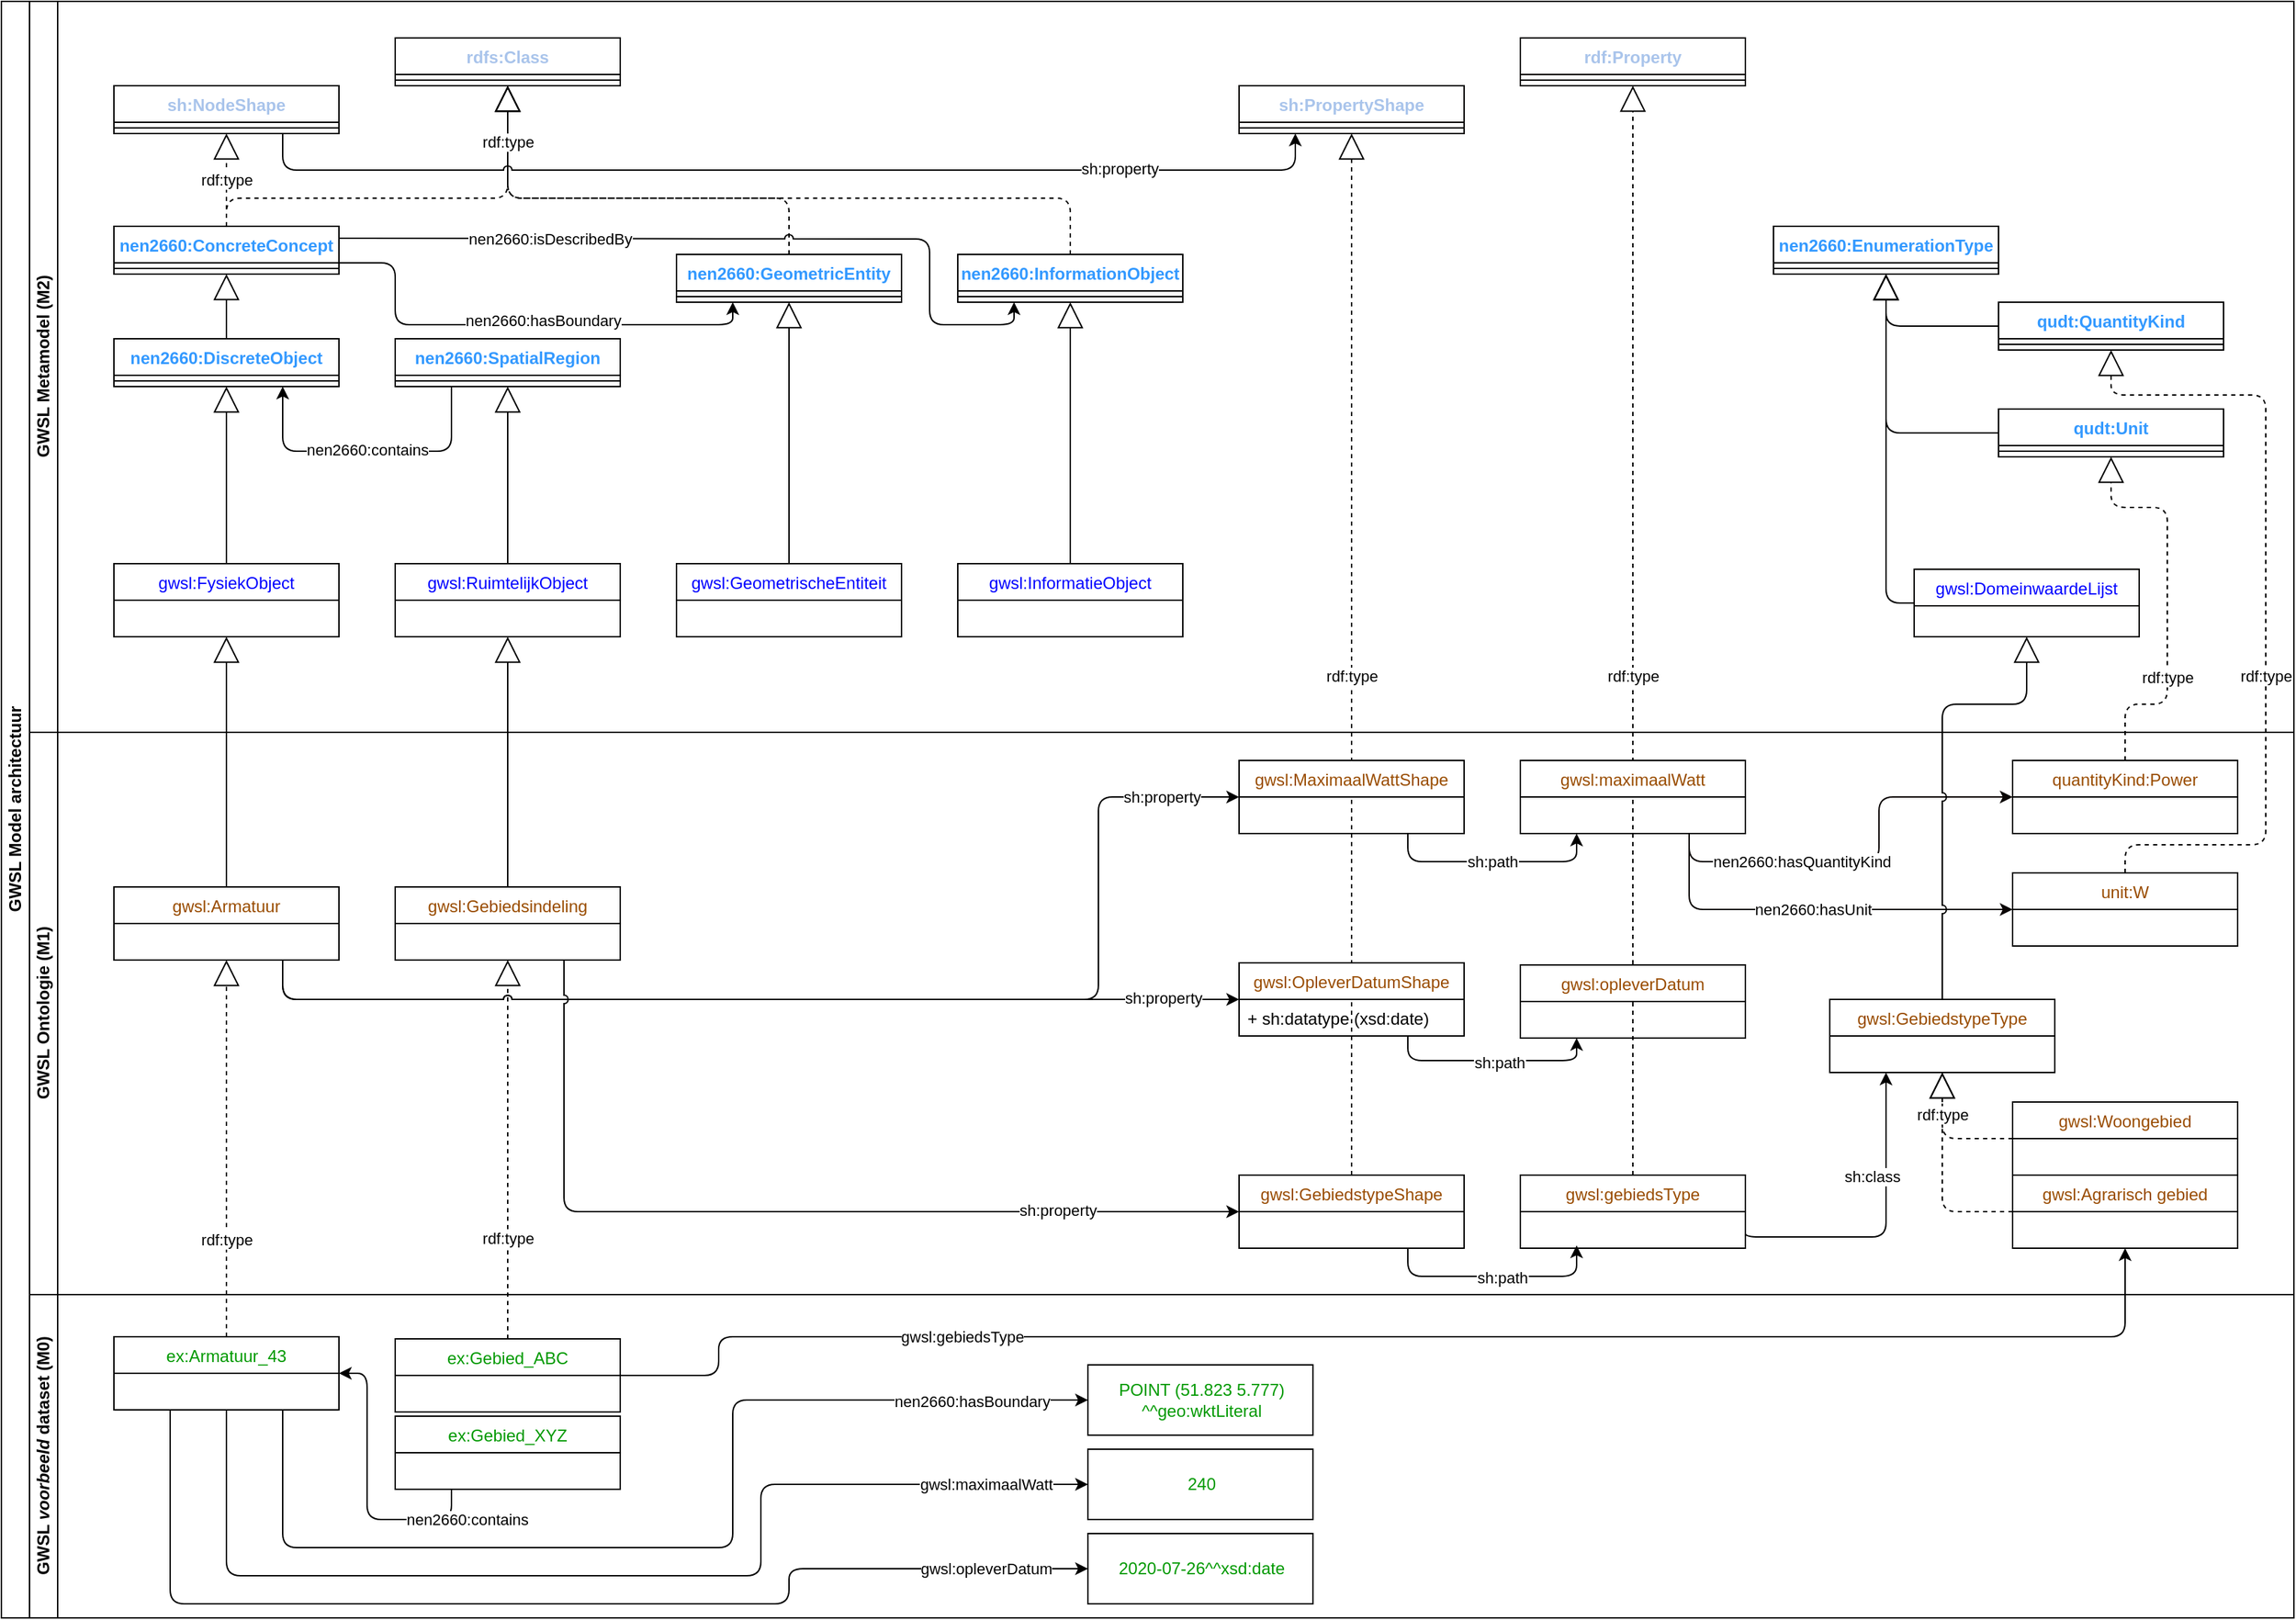 <mxfile version="14.9.2" type="github">
  <diagram id="prtHgNgQTEPvFCAcTncT" name="Page-1">
    <mxGraphModel dx="2062" dy="1122" grid="1" gridSize="10" guides="1" tooltips="1" connect="1" arrows="1" fold="1" page="1" pageScale="1" pageWidth="1654" pageHeight="1169" math="0" shadow="0">
      <root>
        <mxCell id="0" />
        <mxCell id="1" parent="0" />
        <mxCell id="dNxyNK7c78bLwvsdeMH5-19" value="GWSL Model architectuur" style="swimlane;html=1;childLayout=stackLayout;resizeParent=1;resizeParentMax=0;horizontal=0;startSize=20;horizontalStack=0;" parent="1" vertex="1">
          <mxGeometry x="10" y="10" width="1630" height="1150" as="geometry">
            <mxRectangle x="120" y="120" width="30" height="50" as="alternateBounds" />
          </mxGeometry>
        </mxCell>
        <mxCell id="ITeB4xRi5K-im_U4vZZ5-89" value="" style="endArrow=block;endSize=16;endFill=0;html=1;exitX=0.5;exitY=0;exitDx=0;exitDy=0;entryX=0.5;entryY=1;entryDx=0;entryDy=0;dashed=1;" parent="dNxyNK7c78bLwvsdeMH5-19" source="jTv7qT2MNvlc-mNZcFPQ-14" target="ITeB4xRi5K-im_U4vZZ5-79" edge="1">
          <mxGeometry width="160" relative="1" as="geometry">
            <mxPoint x="800" y="440" as="sourcePoint" />
            <mxPoint x="800" y="254" as="targetPoint" />
          </mxGeometry>
        </mxCell>
        <mxCell id="ITeB4xRi5K-im_U4vZZ5-90" value="rdf:type" style="edgeLabel;html=1;align=center;verticalAlign=middle;resizable=0;points=[];" parent="ITeB4xRi5K-im_U4vZZ5-89" vertex="1" connectable="0">
          <mxGeometry x="0.22" y="1" relative="1" as="geometry">
            <mxPoint x="1" y="97" as="offset" />
          </mxGeometry>
        </mxCell>
        <mxCell id="ITeB4xRi5K-im_U4vZZ5-27" value="" style="endArrow=block;endSize=16;endFill=0;html=1;exitX=0.5;exitY=0;exitDx=0;exitDy=0;dashed=1;entryX=0.5;entryY=1;entryDx=0;entryDy=0;" parent="dNxyNK7c78bLwvsdeMH5-19" source="jTv7qT2MNvlc-mNZcFPQ-13" target="ITeB4xRi5K-im_U4vZZ5-25" edge="1">
          <mxGeometry x="-0.565" width="160" relative="1" as="geometry">
            <mxPoint x="725" y="68" as="sourcePoint" />
            <mxPoint x="1160" y="70" as="targetPoint" />
            <mxPoint as="offset" />
            <Array as="points" />
          </mxGeometry>
        </mxCell>
        <mxCell id="ITeB4xRi5K-im_U4vZZ5-91" value="rdf:type" style="edgeLabel;html=1;align=center;verticalAlign=middle;resizable=0;points=[];" parent="ITeB4xRi5K-im_U4vZZ5-27" vertex="1" connectable="0">
          <mxGeometry x="0.123" y="3" relative="1" as="geometry">
            <mxPoint x="3" y="80" as="offset" />
          </mxGeometry>
        </mxCell>
        <mxCell id="dNxyNK7c78bLwvsdeMH5-20" value="GWSL Metamodel (M2)" style="swimlane;html=1;startSize=20;horizontal=0;" parent="dNxyNK7c78bLwvsdeMH5-19" vertex="1">
          <mxGeometry x="20" width="1610" height="520" as="geometry">
            <mxRectangle x="20" width="1540" height="20" as="alternateBounds" />
          </mxGeometry>
        </mxCell>
        <mxCell id="ITeB4xRi5K-im_U4vZZ5-93" value="" style="endArrow=block;endSize=16;endFill=0;html=1;exitX=0.5;exitY=0;exitDx=0;exitDy=0;dashed=1;" parent="dNxyNK7c78bLwvsdeMH5-20" source="ITeB4xRi5K-im_U4vZZ5-81" edge="1">
          <mxGeometry width="160" relative="1" as="geometry">
            <mxPoint x="550" y="190" as="sourcePoint" />
            <mxPoint x="340" y="60" as="targetPoint" />
            <Array as="points">
              <mxPoint x="740" y="140" />
              <mxPoint x="340" y="140" />
            </Array>
          </mxGeometry>
        </mxCell>
        <mxCell id="ITeB4xRi5K-im_U4vZZ5-92" value="" style="endArrow=block;endSize=16;endFill=0;html=1;entryX=0.5;entryY=1;entryDx=0;entryDy=0;exitX=0.5;exitY=0;exitDx=0;exitDy=0;dashed=1;" parent="dNxyNK7c78bLwvsdeMH5-20" source="ITeB4xRi5K-im_U4vZZ5-16" target="ITeB4xRi5K-im_U4vZZ5-38" edge="1">
          <mxGeometry width="160" relative="1" as="geometry">
            <mxPoint x="150" y="170" as="sourcePoint" />
            <mxPoint x="350" y="70" as="targetPoint" />
            <Array as="points">
              <mxPoint x="540" y="140" />
              <mxPoint x="340" y="140" />
            </Array>
          </mxGeometry>
        </mxCell>
        <mxCell id="ITeB4xRi5K-im_U4vZZ5-11" value="gwsl:FysiekObject" style="swimlane;fontStyle=0;childLayout=stackLayout;horizontal=1;startSize=26;fillColor=none;horizontalStack=0;resizeParent=1;resizeParentMax=0;resizeLast=0;collapsible=1;marginBottom=0;fontColor=#0000FF;" parent="dNxyNK7c78bLwvsdeMH5-20" vertex="1">
          <mxGeometry x="60" y="400" width="160" height="52" as="geometry" />
        </mxCell>
        <mxCell id="ITeB4xRi5K-im_U4vZZ5-13" value="" style="endArrow=block;endSize=16;endFill=0;html=1;entryX=0.5;entryY=1;entryDx=0;entryDy=0;" parent="dNxyNK7c78bLwvsdeMH5-20" source="ITeB4xRi5K-im_U4vZZ5-11" target="ITeB4xRi5K-im_U4vZZ5-5" edge="1">
          <mxGeometry width="160" relative="1" as="geometry">
            <mxPoint x="-145" y="400" as="sourcePoint" />
            <mxPoint x="15" y="400" as="targetPoint" />
          </mxGeometry>
        </mxCell>
        <mxCell id="ITeB4xRi5K-im_U4vZZ5-14" value="gwsl:RuimtelijkObject" style="swimlane;fontStyle=0;childLayout=stackLayout;horizontal=1;startSize=26;fillColor=none;horizontalStack=0;resizeParent=1;resizeParentMax=0;resizeLast=0;collapsible=1;marginBottom=0;fontColor=#0000FF;" parent="dNxyNK7c78bLwvsdeMH5-20" vertex="1">
          <mxGeometry x="260" y="400" width="160" height="52" as="geometry" />
        </mxCell>
        <mxCell id="ITeB4xRi5K-im_U4vZZ5-15" value="" style="endArrow=block;endSize=16;endFill=0;html=1;exitX=0.5;exitY=0;exitDx=0;exitDy=0;" parent="dNxyNK7c78bLwvsdeMH5-20" source="ITeB4xRi5K-im_U4vZZ5-14" target="ITeB4xRi5K-im_U4vZZ5-10" edge="1">
          <mxGeometry width="160" relative="1" as="geometry">
            <mxPoint x="-35" y="360" as="sourcePoint" />
            <mxPoint x="-35" y="224" as="targetPoint" />
          </mxGeometry>
        </mxCell>
        <mxCell id="ITeB4xRi5K-im_U4vZZ5-18" value="nen2660:EnumerationType" style="swimlane;fontStyle=1;align=center;verticalAlign=top;childLayout=stackLayout;horizontal=1;startSize=26;horizontalStack=0;resizeParent=1;resizeParentMax=0;resizeLast=0;collapsible=1;marginBottom=0;fontColor=#3399FF;" parent="dNxyNK7c78bLwvsdeMH5-20" vertex="1">
          <mxGeometry x="1240" y="160" width="160" height="34" as="geometry" />
        </mxCell>
        <mxCell id="ITeB4xRi5K-im_U4vZZ5-19" value="" style="line;strokeWidth=1;fillColor=none;align=left;verticalAlign=middle;spacingTop=-1;spacingLeft=3;spacingRight=3;rotatable=0;labelPosition=right;points=[];portConstraint=eastwest;" parent="ITeB4xRi5K-im_U4vZZ5-18" vertex="1">
          <mxGeometry y="26" width="160" height="8" as="geometry" />
        </mxCell>
        <mxCell id="ITeB4xRi5K-im_U4vZZ5-20" value="qudt:QuantityKind" style="swimlane;fontStyle=1;align=center;verticalAlign=top;childLayout=stackLayout;horizontal=1;startSize=26;horizontalStack=0;resizeParent=1;resizeParentMax=0;resizeLast=0;collapsible=1;marginBottom=0;labelBackgroundColor=none;fontColor=#3399FF;" parent="dNxyNK7c78bLwvsdeMH5-20" vertex="1">
          <mxGeometry x="1400" y="214" width="160" height="34" as="geometry" />
        </mxCell>
        <mxCell id="ITeB4xRi5K-im_U4vZZ5-21" value="" style="line;strokeWidth=1;fillColor=none;align=left;verticalAlign=middle;spacingTop=-1;spacingLeft=3;spacingRight=3;rotatable=0;labelPosition=right;points=[];portConstraint=eastwest;labelBackgroundColor=#FF9999;" parent="ITeB4xRi5K-im_U4vZZ5-20" vertex="1">
          <mxGeometry y="26" width="160" height="8" as="geometry" />
        </mxCell>
        <mxCell id="ITeB4xRi5K-im_U4vZZ5-22" value="qudt:Unit" style="swimlane;fontStyle=1;align=center;verticalAlign=top;childLayout=stackLayout;horizontal=1;startSize=26;horizontalStack=0;resizeParent=1;resizeParentMax=0;resizeLast=0;collapsible=1;marginBottom=0;labelBackgroundColor=none;fontColor=#3399FF;" parent="dNxyNK7c78bLwvsdeMH5-20" vertex="1">
          <mxGeometry x="1400" y="290" width="160" height="34" as="geometry" />
        </mxCell>
        <mxCell id="ITeB4xRi5K-im_U4vZZ5-23" value="" style="line;strokeWidth=1;fillColor=none;align=left;verticalAlign=middle;spacingTop=-1;spacingLeft=3;spacingRight=3;rotatable=0;labelPosition=right;points=[];portConstraint=eastwest;labelBackgroundColor=#FF9999;" parent="ITeB4xRi5K-im_U4vZZ5-22" vertex="1">
          <mxGeometry y="26" width="160" height="8" as="geometry" />
        </mxCell>
        <mxCell id="ITeB4xRi5K-im_U4vZZ5-25" value="rdf:Property" style="swimlane;fontStyle=1;align=center;verticalAlign=top;childLayout=stackLayout;horizontal=1;startSize=26;horizontalStack=0;resizeParent=1;resizeParentMax=0;resizeLast=0;collapsible=1;marginBottom=0;strokeColor=#050302;fillColor=#FFFFFF;labelBackgroundColor=none;labelBorderColor=none;fontColor=#A9C4EB;" parent="dNxyNK7c78bLwvsdeMH5-20" vertex="1">
          <mxGeometry x="1060" y="26" width="160" height="34" as="geometry" />
        </mxCell>
        <mxCell id="ITeB4xRi5K-im_U4vZZ5-26" value="" style="line;strokeWidth=1;fillColor=none;align=left;verticalAlign=middle;spacingTop=-1;spacingLeft=3;spacingRight=3;rotatable=0;labelPosition=right;points=[];portConstraint=eastwest;" parent="ITeB4xRi5K-im_U4vZZ5-25" vertex="1">
          <mxGeometry y="26" width="160" height="8" as="geometry" />
        </mxCell>
        <mxCell id="ITeB4xRi5K-im_U4vZZ5-30" value="gwsl:GeometrischeEntiteit" style="swimlane;fontStyle=0;childLayout=stackLayout;horizontal=1;startSize=26;fillColor=none;horizontalStack=0;resizeParent=1;resizeParentMax=0;resizeLast=0;collapsible=1;marginBottom=0;fontColor=#0000FF;" parent="dNxyNK7c78bLwvsdeMH5-20" vertex="1">
          <mxGeometry x="460" y="400" width="160" height="52" as="geometry" />
        </mxCell>
        <mxCell id="ITeB4xRi5K-im_U4vZZ5-31" value="" style="endArrow=block;endSize=16;endFill=0;html=1;exitX=0.5;exitY=0;exitDx=0;exitDy=0;" parent="dNxyNK7c78bLwvsdeMH5-20" source="ITeB4xRi5K-im_U4vZZ5-30" target="ITeB4xRi5K-im_U4vZZ5-17" edge="1">
          <mxGeometry width="160" relative="1" as="geometry">
            <mxPoint x="434.41" y="350" as="sourcePoint" />
            <mxPoint x="434.41" y="214" as="targetPoint" />
          </mxGeometry>
        </mxCell>
        <mxCell id="ITeB4xRi5K-im_U4vZZ5-40" value="sh:NodeShape" style="swimlane;fontStyle=1;align=center;verticalAlign=top;childLayout=stackLayout;horizontal=1;startSize=26;horizontalStack=0;resizeParent=1;resizeParentMax=0;resizeLast=0;collapsible=1;marginBottom=0;labelBackgroundColor=none;labelBorderColor=none;fontColor=#A9C4EB;" parent="dNxyNK7c78bLwvsdeMH5-20" vertex="1">
          <mxGeometry x="60" y="60" width="160" height="34" as="geometry" />
        </mxCell>
        <mxCell id="ITeB4xRi5K-im_U4vZZ5-41" value="" style="line;strokeWidth=1;fillColor=none;align=left;verticalAlign=middle;spacingTop=-1;spacingLeft=3;spacingRight=3;rotatable=0;labelPosition=right;points=[];portConstraint=eastwest;" parent="ITeB4xRi5K-im_U4vZZ5-40" vertex="1">
          <mxGeometry y="26" width="160" height="8" as="geometry" />
        </mxCell>
        <mxCell id="ITeB4xRi5K-im_U4vZZ5-45" value="" style="endArrow=block;endSize=16;endFill=0;html=1;entryX=0.5;entryY=1;entryDx=0;entryDy=0;exitX=0;exitY=0.5;exitDx=0;exitDy=0;" parent="dNxyNK7c78bLwvsdeMH5-20" source="ITeB4xRi5K-im_U4vZZ5-22" target="ITeB4xRi5K-im_U4vZZ5-18" edge="1">
          <mxGeometry width="160" relative="1" as="geometry">
            <mxPoint x="270" y="250" as="sourcePoint" />
            <mxPoint x="270" y="204.0" as="targetPoint" />
            <Array as="points">
              <mxPoint x="1320" y="307" />
              <mxPoint x="1320" y="220" />
            </Array>
          </mxGeometry>
        </mxCell>
        <mxCell id="ITeB4xRi5K-im_U4vZZ5-46" value="" style="endArrow=block;endSize=16;endFill=0;html=1;entryX=0.5;entryY=1;entryDx=0;entryDy=0;exitX=0;exitY=0.5;exitDx=0;exitDy=0;" parent="dNxyNK7c78bLwvsdeMH5-20" source="ITeB4xRi5K-im_U4vZZ5-20" target="ITeB4xRi5K-im_U4vZZ5-18" edge="1">
          <mxGeometry width="160" relative="1" as="geometry">
            <mxPoint x="1280" y="270" as="sourcePoint" />
            <mxPoint x="1330" y="204.0" as="targetPoint" />
            <Array as="points">
              <mxPoint x="1320" y="231" />
            </Array>
          </mxGeometry>
        </mxCell>
        <mxCell id="ITeB4xRi5K-im_U4vZZ5-79" value="sh:PropertyShape" style="swimlane;fontStyle=1;align=center;verticalAlign=top;childLayout=stackLayout;horizontal=1;startSize=26;horizontalStack=0;resizeParent=1;resizeParentMax=0;resizeLast=0;collapsible=1;marginBottom=0;strokeColor=#050302;fillColor=#FFFFFF;labelBackgroundColor=none;labelBorderColor=none;fontColor=#A9C4EB;" parent="dNxyNK7c78bLwvsdeMH5-20" vertex="1">
          <mxGeometry x="860" y="60" width="160" height="34" as="geometry" />
        </mxCell>
        <mxCell id="ITeB4xRi5K-im_U4vZZ5-80" value="" style="line;strokeWidth=1;fillColor=none;align=left;verticalAlign=middle;spacingTop=-1;spacingLeft=3;spacingRight=3;rotatable=0;labelPosition=right;points=[];portConstraint=eastwest;" parent="ITeB4xRi5K-im_U4vZZ5-79" vertex="1">
          <mxGeometry y="26" width="160" height="8" as="geometry" />
        </mxCell>
        <mxCell id="ITeB4xRi5K-im_U4vZZ5-5" value="nen2660:DiscreteObject" style="swimlane;fontStyle=1;align=center;verticalAlign=top;childLayout=stackLayout;horizontal=1;startSize=26;horizontalStack=0;resizeParent=1;resizeParentMax=0;resizeLast=0;collapsible=1;marginBottom=0;fontColor=#3399FF;" parent="dNxyNK7c78bLwvsdeMH5-20" vertex="1">
          <mxGeometry x="60" y="240" width="160" height="34" as="geometry" />
        </mxCell>
        <mxCell id="ITeB4xRi5K-im_U4vZZ5-6" value="" style="line;strokeWidth=1;fillColor=none;align=left;verticalAlign=middle;spacingTop=-1;spacingLeft=3;spacingRight=3;rotatable=0;labelPosition=right;points=[];portConstraint=eastwest;" parent="ITeB4xRi5K-im_U4vZZ5-5" vertex="1">
          <mxGeometry y="26" width="160" height="8" as="geometry" />
        </mxCell>
        <mxCell id="ITeB4xRi5K-im_U4vZZ5-9" value="nen2660:SpatialRegion" style="swimlane;fontStyle=1;align=center;verticalAlign=top;childLayout=stackLayout;horizontal=1;startSize=26;horizontalStack=0;resizeParent=1;resizeParentMax=0;resizeLast=0;collapsible=1;marginBottom=0;fontColor=#3399FF;" parent="dNxyNK7c78bLwvsdeMH5-20" vertex="1">
          <mxGeometry x="260" y="240" width="160" height="34" as="geometry" />
        </mxCell>
        <mxCell id="ITeB4xRi5K-im_U4vZZ5-10" value="" style="line;strokeWidth=1;fillColor=none;align=left;verticalAlign=middle;spacingTop=-1;spacingLeft=3;spacingRight=3;rotatable=0;labelPosition=right;points=[];portConstraint=eastwest;fontColor=#3399FF;" parent="ITeB4xRi5K-im_U4vZZ5-9" vertex="1">
          <mxGeometry y="26" width="160" height="8" as="geometry" />
        </mxCell>
        <mxCell id="ITeB4xRi5K-im_U4vZZ5-1" style="edgeStyle=orthogonalEdgeStyle;rounded=1;orthogonalLoop=1;jettySize=auto;html=1;entryX=0.25;entryY=1;entryDx=0;entryDy=0;startArrow=classic;startFill=1;endArrow=none;endFill=0;exitX=0.75;exitY=1;exitDx=0;exitDy=0;" parent="dNxyNK7c78bLwvsdeMH5-20" source="ITeB4xRi5K-im_U4vZZ5-5" target="ITeB4xRi5K-im_U4vZZ5-9" edge="1">
          <mxGeometry relative="1" as="geometry">
            <mxPoint x="220" y="297" as="sourcePoint" />
            <mxPoint x="300" y="297" as="targetPoint" />
            <Array as="points">
              <mxPoint x="180" y="320" />
              <mxPoint x="300" y="320" />
            </Array>
          </mxGeometry>
        </mxCell>
        <mxCell id="ITeB4xRi5K-im_U4vZZ5-2" value="nen2660:contains" style="edgeLabel;html=1;align=center;verticalAlign=middle;resizable=0;points=[];" parent="ITeB4xRi5K-im_U4vZZ5-1" vertex="1" connectable="0">
          <mxGeometry x="0.211" y="-2" relative="1" as="geometry">
            <mxPoint x="-23" y="-3" as="offset" />
          </mxGeometry>
        </mxCell>
        <mxCell id="ITeB4xRi5K-im_U4vZZ5-16" value="nen2660:GeometricEntity" style="swimlane;fontStyle=1;align=center;verticalAlign=top;childLayout=stackLayout;horizontal=1;startSize=26;horizontalStack=0;resizeParent=1;resizeParentMax=0;resizeLast=0;collapsible=1;marginBottom=0;fontColor=#3399FF;" parent="dNxyNK7c78bLwvsdeMH5-20" vertex="1">
          <mxGeometry x="460" y="180" width="160" height="34" as="geometry" />
        </mxCell>
        <mxCell id="ITeB4xRi5K-im_U4vZZ5-17" value="" style="line;strokeWidth=1;fillColor=none;align=left;verticalAlign=middle;spacingTop=-1;spacingLeft=3;spacingRight=3;rotatable=0;labelPosition=right;points=[];portConstraint=eastwest;" parent="ITeB4xRi5K-im_U4vZZ5-16" vertex="1">
          <mxGeometry y="26" width="160" height="8" as="geometry" />
        </mxCell>
        <mxCell id="ITeB4xRi5K-im_U4vZZ5-81" value="nen2660:InformationObject" style="swimlane;fontStyle=1;align=center;verticalAlign=top;childLayout=stackLayout;horizontal=1;startSize=26;horizontalStack=0;resizeParent=1;resizeParentMax=0;resizeLast=0;collapsible=1;marginBottom=0;fontColor=#3399FF;" parent="dNxyNK7c78bLwvsdeMH5-20" vertex="1">
          <mxGeometry x="660" y="180" width="160" height="34" as="geometry" />
        </mxCell>
        <mxCell id="ITeB4xRi5K-im_U4vZZ5-82" value="" style="line;strokeWidth=1;fillColor=none;align=left;verticalAlign=middle;spacingTop=-1;spacingLeft=3;spacingRight=3;rotatable=0;labelPosition=right;points=[];portConstraint=eastwest;" parent="ITeB4xRi5K-im_U4vZZ5-81" vertex="1">
          <mxGeometry y="26" width="160" height="8" as="geometry" />
        </mxCell>
        <mxCell id="ITeB4xRi5K-im_U4vZZ5-34" value="nen2660:ConcreteConcept" style="swimlane;fontStyle=1;align=center;verticalAlign=top;childLayout=stackLayout;horizontal=1;startSize=26;horizontalStack=0;resizeParent=1;resizeParentMax=0;resizeLast=0;collapsible=1;marginBottom=0;fontColor=#3399FF;" parent="dNxyNK7c78bLwvsdeMH5-20" vertex="1">
          <mxGeometry x="60" y="160" width="160" height="34" as="geometry" />
        </mxCell>
        <mxCell id="ITeB4xRi5K-im_U4vZZ5-35" value="" style="line;strokeWidth=1;fillColor=none;align=left;verticalAlign=middle;spacingTop=-1;spacingLeft=3;spacingRight=3;rotatable=0;labelPosition=right;points=[];portConstraint=eastwest;" parent="ITeB4xRi5K-im_U4vZZ5-34" vertex="1">
          <mxGeometry y="26" width="160" height="8" as="geometry" />
        </mxCell>
        <mxCell id="ITeB4xRi5K-im_U4vZZ5-36" value="" style="endArrow=block;endSize=16;endFill=0;html=1;entryX=0.5;entryY=1;entryDx=0;entryDy=0;exitX=0.5;exitY=0;exitDx=0;exitDy=0;" parent="dNxyNK7c78bLwvsdeMH5-20" source="ITeB4xRi5K-im_U4vZZ5-5" target="ITeB4xRi5K-im_U4vZZ5-34" edge="1">
          <mxGeometry width="160" relative="1" as="geometry">
            <mxPoint x="140" y="290" as="sourcePoint" />
            <mxPoint x="150" y="324.0" as="targetPoint" />
          </mxGeometry>
        </mxCell>
        <mxCell id="ITeB4xRi5K-im_U4vZZ5-7" style="edgeStyle=orthogonalEdgeStyle;rounded=1;orthogonalLoop=1;jettySize=auto;html=1;startArrow=none;startFill=0;endArrow=classic;endFill=1;entryX=0.25;entryY=1;entryDx=0;entryDy=0;" parent="dNxyNK7c78bLwvsdeMH5-20" target="ITeB4xRi5K-im_U4vZZ5-16" edge="1">
          <mxGeometry relative="1" as="geometry">
            <mxPoint x="220" y="186" as="sourcePoint" />
            <mxPoint x="470" y="210" as="targetPoint" />
            <Array as="points">
              <mxPoint x="260" y="186" />
              <mxPoint x="260" y="230" />
              <mxPoint x="500" y="230" />
            </Array>
          </mxGeometry>
        </mxCell>
        <mxCell id="ITeB4xRi5K-im_U4vZZ5-8" value="nen2660:hasBoundary" style="edgeLabel;html=1;align=center;verticalAlign=middle;resizable=0;points=[];" parent="ITeB4xRi5K-im_U4vZZ5-7" vertex="1" connectable="0">
          <mxGeometry x="-0.138" y="-3" relative="1" as="geometry">
            <mxPoint x="42" y="-6" as="offset" />
          </mxGeometry>
        </mxCell>
        <mxCell id="ITeB4xRi5K-im_U4vZZ5-44" value="rdf:type" style="endArrow=block;endSize=16;endFill=0;html=1;entryX=0.5;entryY=1;entryDx=0;entryDy=0;exitX=0.5;exitY=0;exitDx=0;exitDy=0;dashed=1;" parent="dNxyNK7c78bLwvsdeMH5-20" source="ITeB4xRi5K-im_U4vZZ5-34" target="ITeB4xRi5K-im_U4vZZ5-40" edge="1">
          <mxGeometry width="160" relative="1" as="geometry">
            <mxPoint x="150" y="130" as="sourcePoint" />
            <mxPoint x="150" y="64.0" as="targetPoint" />
          </mxGeometry>
        </mxCell>
        <mxCell id="ITeB4xRi5K-im_U4vZZ5-83" style="edgeStyle=orthogonalEdgeStyle;rounded=1;orthogonalLoop=1;jettySize=auto;html=1;exitX=1;exitY=0.25;exitDx=0;exitDy=0;entryX=0.25;entryY=1;entryDx=0;entryDy=0;startArrow=none;startFill=0;endArrow=classic;endFill=1;jumpStyle=arc;" parent="dNxyNK7c78bLwvsdeMH5-20" source="ITeB4xRi5K-im_U4vZZ5-34" target="ITeB4xRi5K-im_U4vZZ5-81" edge="1">
          <mxGeometry relative="1" as="geometry">
            <mxPoint x="230" y="187" as="sourcePoint" />
            <mxPoint x="550" y="187" as="targetPoint" />
            <Array as="points">
              <mxPoint x="240" y="169" />
              <mxPoint x="640" y="169" />
              <mxPoint x="640" y="230" />
              <mxPoint x="700" y="230" />
            </Array>
          </mxGeometry>
        </mxCell>
        <mxCell id="ITeB4xRi5K-im_U4vZZ5-84" value="nen2660:isDescribedBy" style="edgeLabel;html=1;align=center;verticalAlign=middle;resizable=0;points=[];" parent="ITeB4xRi5K-im_U4vZZ5-83" vertex="1" connectable="0">
          <mxGeometry x="-0.138" y="-3" relative="1" as="geometry">
            <mxPoint x="-90" y="-3" as="offset" />
          </mxGeometry>
        </mxCell>
        <mxCell id="ITeB4xRi5K-im_U4vZZ5-38" value="rdfs:Class" style="swimlane;fontStyle=1;align=center;verticalAlign=top;childLayout=stackLayout;horizontal=1;startSize=26;horizontalStack=0;resizeParent=1;resizeParentMax=0;resizeLast=0;collapsible=1;marginBottom=0;labelBackgroundColor=none;labelBorderColor=none;fontColor=#A9C4EB;" parent="dNxyNK7c78bLwvsdeMH5-20" vertex="1">
          <mxGeometry x="260" y="26" width="160" height="34" as="geometry" />
        </mxCell>
        <mxCell id="ITeB4xRi5K-im_U4vZZ5-39" value="" style="line;strokeWidth=1;fillColor=none;align=left;verticalAlign=middle;spacingTop=-1;spacingLeft=3;spacingRight=3;rotatable=0;labelPosition=right;points=[];portConstraint=eastwest;" parent="ITeB4xRi5K-im_U4vZZ5-38" vertex="1">
          <mxGeometry y="26" width="160" height="8" as="geometry" />
        </mxCell>
        <mxCell id="ITeB4xRi5K-im_U4vZZ5-42" value="rdf:type" style="endArrow=block;endSize=16;endFill=0;html=1;exitX=0.5;exitY=0;exitDx=0;exitDy=0;dashed=1;" parent="dNxyNK7c78bLwvsdeMH5-20" source="ITeB4xRi5K-im_U4vZZ5-34" edge="1">
          <mxGeometry x="0.733" width="160" relative="1" as="geometry">
            <mxPoint x="150" y="210" as="sourcePoint" />
            <mxPoint x="340" y="60" as="targetPoint" />
            <Array as="points">
              <mxPoint x="140" y="140" />
              <mxPoint x="340" y="140" />
            </Array>
            <mxPoint as="offset" />
          </mxGeometry>
        </mxCell>
        <mxCell id="ITeB4xRi5K-im_U4vZZ5-86" value="gwsl:InformatieObject" style="swimlane;fontStyle=0;childLayout=stackLayout;horizontal=1;startSize=26;fillColor=none;horizontalStack=0;resizeParent=1;resizeParentMax=0;resizeLast=0;collapsible=1;marginBottom=0;fontColor=#0000FF;" parent="dNxyNK7c78bLwvsdeMH5-20" vertex="1">
          <mxGeometry x="660" y="400" width="160" height="52" as="geometry" />
        </mxCell>
        <mxCell id="ITeB4xRi5K-im_U4vZZ5-87" value="" style="endArrow=block;endSize=16;endFill=0;html=1;exitX=0.5;exitY=0;exitDx=0;exitDy=0;entryX=0.5;entryY=1;entryDx=0;entryDy=0;" parent="dNxyNK7c78bLwvsdeMH5-20" source="ITeB4xRi5K-im_U4vZZ5-86" target="ITeB4xRi5K-im_U4vZZ5-81" edge="1">
          <mxGeometry width="160" relative="1" as="geometry">
            <mxPoint x="550" y="410" as="sourcePoint" />
            <mxPoint x="550" y="184.0" as="targetPoint" />
          </mxGeometry>
        </mxCell>
        <mxCell id="ITeB4xRi5K-im_U4vZZ5-101" value="gwsl:DomeinwaardeLijst" style="swimlane;fontStyle=0;childLayout=stackLayout;horizontal=1;startSize=26;horizontalStack=0;resizeParent=1;resizeParentMax=0;resizeLast=0;collapsible=1;marginBottom=0;strokeColor=#050302;fillColor=#FFFFFF;fontColor=#0000FF;" parent="dNxyNK7c78bLwvsdeMH5-20" vertex="1">
          <mxGeometry x="1340" y="404" width="160" height="48" as="geometry" />
        </mxCell>
        <mxCell id="ITeB4xRi5K-im_U4vZZ5-102" value="" style="endArrow=block;endSize=16;endFill=0;html=1;entryX=0.5;entryY=1;entryDx=0;entryDy=0;exitX=0;exitY=0.5;exitDx=0;exitDy=0;" parent="dNxyNK7c78bLwvsdeMH5-20" source="ITeB4xRi5K-im_U4vZZ5-101" target="ITeB4xRi5K-im_U4vZZ5-18" edge="1">
          <mxGeometry width="160" relative="1" as="geometry">
            <mxPoint x="1350" y="347" as="sourcePoint" />
            <mxPoint x="1330" y="204" as="targetPoint" />
            <Array as="points">
              <mxPoint x="1320" y="428" />
            </Array>
          </mxGeometry>
        </mxCell>
        <mxCell id="ITeB4xRi5K-im_U4vZZ5-95" value="" style="endArrow=classic;html=1;exitX=0.75;exitY=1;exitDx=0;exitDy=0;entryX=0.25;entryY=1;entryDx=0;entryDy=0;jumpStyle=arc;" parent="dNxyNK7c78bLwvsdeMH5-20" source="ITeB4xRi5K-im_U4vZZ5-40" target="ITeB4xRi5K-im_U4vZZ5-79" edge="1">
          <mxGeometry width="50" height="50" relative="1" as="geometry">
            <mxPoint x="430" y="53" as="sourcePoint" />
            <mxPoint x="1070" y="53" as="targetPoint" />
            <Array as="points">
              <mxPoint x="180" y="120" />
              <mxPoint x="900" y="120" />
            </Array>
          </mxGeometry>
        </mxCell>
        <mxCell id="ITeB4xRi5K-im_U4vZZ5-96" value="sh:property" style="edgeLabel;html=1;align=center;verticalAlign=middle;resizable=0;points=[];" parent="ITeB4xRi5K-im_U4vZZ5-95" vertex="1" connectable="0">
          <mxGeometry x="0.609" y="1" relative="1" as="geometry">
            <mxPoint as="offset" />
          </mxGeometry>
        </mxCell>
        <mxCell id="ITeB4xRi5K-im_U4vZZ5-109" value="" style="endArrow=block;endSize=16;endFill=0;html=1;entryX=0.5;entryY=1;entryDx=0;entryDy=0;exitX=0.5;exitY=0;exitDx=0;exitDy=0;dashed=1;" parent="dNxyNK7c78bLwvsdeMH5-19" source="ITeB4xRi5K-im_U4vZZ5-105" target="ITeB4xRi5K-im_U4vZZ5-110" edge="1">
          <mxGeometry width="160" relative="1" as="geometry">
            <mxPoint x="170" y="410.0" as="sourcePoint" />
            <mxPoint x="170" y="284" as="targetPoint" />
          </mxGeometry>
        </mxCell>
        <mxCell id="ITeB4xRi5K-im_U4vZZ5-111" value="rdf:type" style="edgeLabel;html=1;align=center;verticalAlign=middle;resizable=0;points=[];" parent="ITeB4xRi5K-im_U4vZZ5-109" vertex="1" connectable="0">
          <mxGeometry x="0.363" y="-1" relative="1" as="geometry">
            <mxPoint x="-1" y="113" as="offset" />
          </mxGeometry>
        </mxCell>
        <mxCell id="ITeB4xRi5K-im_U4vZZ5-112" value="" style="endArrow=block;endSize=16;endFill=0;html=1;entryX=0.5;entryY=1;entryDx=0;entryDy=0;exitX=0.5;exitY=0;exitDx=0;exitDy=0;" parent="dNxyNK7c78bLwvsdeMH5-19" source="ITeB4xRi5K-im_U4vZZ5-110" target="ITeB4xRi5K-im_U4vZZ5-11" edge="1">
          <mxGeometry width="160" relative="1" as="geometry">
            <mxPoint x="170" y="930" as="sourcePoint" />
            <mxPoint x="170" y="632" as="targetPoint" />
          </mxGeometry>
        </mxCell>
        <mxCell id="ITeB4xRi5K-im_U4vZZ5-117" value="" style="endArrow=block;endSize=16;endFill=0;html=1;entryX=0.5;entryY=1;entryDx=0;entryDy=0;exitX=0.5;exitY=0;exitDx=0;exitDy=0;" parent="dNxyNK7c78bLwvsdeMH5-19" source="ITeB4xRi5K-im_U4vZZ5-116" target="ITeB4xRi5K-im_U4vZZ5-14" edge="1">
          <mxGeometry width="160" relative="1" as="geometry">
            <mxPoint x="170" y="640" as="sourcePoint" />
            <mxPoint x="170" y="462" as="targetPoint" />
          </mxGeometry>
        </mxCell>
        <mxCell id="ITeB4xRi5K-im_U4vZZ5-119" value="" style="endArrow=block;endSize=16;endFill=0;html=1;entryX=0.5;entryY=1;entryDx=0;entryDy=0;exitX=0.5;exitY=0;exitDx=0;exitDy=0;dashed=1;" parent="dNxyNK7c78bLwvsdeMH5-19" source="ITeB4xRi5K-im_U4vZZ5-114" target="ITeB4xRi5K-im_U4vZZ5-116" edge="1">
          <mxGeometry width="160" relative="1" as="geometry">
            <mxPoint x="370" y="640" as="sourcePoint" />
            <mxPoint x="370" y="462" as="targetPoint" />
          </mxGeometry>
        </mxCell>
        <mxCell id="ITeB4xRi5K-im_U4vZZ5-120" value="rdf:type" style="edgeLabel;html=1;align=center;verticalAlign=middle;resizable=0;points=[];" parent="ITeB4xRi5K-im_U4vZZ5-119" vertex="1" connectable="0">
          <mxGeometry x="0.363" y="-1" relative="1" as="geometry">
            <mxPoint x="-1" y="112" as="offset" />
          </mxGeometry>
        </mxCell>
        <mxCell id="dNxyNK7c78bLwvsdeMH5-21" value="GWSL Ontologie (M1)" style="swimlane;html=1;startSize=20;horizontal=0;" parent="dNxyNK7c78bLwvsdeMH5-19" vertex="1">
          <mxGeometry x="20" y="520" width="1610" height="400" as="geometry">
            <mxRectangle x="20" y="520" width="1610" height="20" as="alternateBounds" />
          </mxGeometry>
        </mxCell>
        <mxCell id="jTv7qT2MNvlc-mNZcFPQ-32" style="edgeStyle=orthogonalEdgeStyle;rounded=1;jumpStyle=arc;orthogonalLoop=1;jettySize=auto;html=1;entryX=0;entryY=0.5;entryDx=0;entryDy=0;fontColor=#000000;exitX=0.75;exitY=1;exitDx=0;exitDy=0;" edge="1" parent="dNxyNK7c78bLwvsdeMH5-21" source="ITeB4xRi5K-im_U4vZZ5-110" target="jTv7qT2MNvlc-mNZcFPQ-24">
          <mxGeometry relative="1" as="geometry">
            <Array as="points">
              <mxPoint x="180" y="190" />
              <mxPoint x="760" y="190" />
              <mxPoint x="760" y="46" />
            </Array>
          </mxGeometry>
        </mxCell>
        <mxCell id="jTv7qT2MNvlc-mNZcFPQ-33" value="sh:property" style="edgeLabel;html=1;align=center;verticalAlign=middle;resizable=0;points=[];fontColor=#000000;" vertex="1" connectable="0" parent="jTv7qT2MNvlc-mNZcFPQ-32">
          <mxGeometry x="0.462" y="-2" relative="1" as="geometry">
            <mxPoint x="43" y="-129" as="offset" />
          </mxGeometry>
        </mxCell>
        <mxCell id="ITeB4xRi5K-im_U4vZZ5-110" value="gwsl:Armatuur" style="swimlane;fontStyle=0;childLayout=stackLayout;horizontal=1;startSize=26;fillColor=none;horizontalStack=0;resizeParent=1;resizeParentMax=0;resizeLast=0;collapsible=1;marginBottom=0;fontColor=#994C00;" parent="dNxyNK7c78bLwvsdeMH5-21" vertex="1">
          <mxGeometry x="60" y="110" width="160" height="52" as="geometry" />
        </mxCell>
        <mxCell id="ITeB4xRi5K-im_U4vZZ5-116" value="gwsl:Gebiedsindeling" style="swimlane;fontStyle=0;childLayout=stackLayout;horizontal=1;startSize=26;fillColor=none;horizontalStack=0;resizeParent=1;resizeParentMax=0;resizeLast=0;collapsible=1;marginBottom=0;fontColor=#994C00;" parent="dNxyNK7c78bLwvsdeMH5-21" vertex="1">
          <mxGeometry x="260" y="110" width="160" height="52" as="geometry" />
        </mxCell>
        <mxCell id="ITeB4xRi5K-im_U4vZZ5-131" value="gwsl:opleverDatum" style="swimlane;fontStyle=0;childLayout=stackLayout;horizontal=1;startSize=26;horizontalStack=0;resizeParent=1;resizeParentMax=0;resizeLast=0;collapsible=1;marginBottom=0;fontColor=#994C00;" parent="dNxyNK7c78bLwvsdeMH5-21" vertex="1">
          <mxGeometry x="1060" y="165.49" width="160" height="52" as="geometry" />
        </mxCell>
        <mxCell id="jTv7qT2MNvlc-mNZcFPQ-11" value="gwsl:GebiedstypeType" style="swimlane;fontStyle=0;childLayout=stackLayout;horizontal=1;startSize=26;fillColor=none;horizontalStack=0;resizeParent=1;resizeParentMax=0;resizeLast=0;collapsible=1;marginBottom=0;fontColor=#994C00;" vertex="1" parent="dNxyNK7c78bLwvsdeMH5-21">
          <mxGeometry x="1280" y="190" width="160" height="52" as="geometry" />
        </mxCell>
        <mxCell id="jTv7qT2MNvlc-mNZcFPQ-13" value="gwsl:gebiedsType" style="swimlane;fontStyle=0;childLayout=stackLayout;horizontal=1;startSize=26;fillColor=none;horizontalStack=0;resizeParent=1;resizeParentMax=0;resizeLast=0;collapsible=1;marginBottom=0;fontColor=#994C00;" vertex="1" parent="dNxyNK7c78bLwvsdeMH5-21">
          <mxGeometry x="1060" y="315" width="160" height="52" as="geometry" />
        </mxCell>
        <mxCell id="ITeB4xRi5K-im_U4vZZ5-103" style="edgeStyle=orthogonalEdgeStyle;rounded=1;jumpStyle=arc;orthogonalLoop=1;jettySize=auto;html=1;exitX=1;exitY=0.75;exitDx=0;exitDy=0;entryX=0.25;entryY=1;entryDx=0;entryDy=0;" parent="dNxyNK7c78bLwvsdeMH5-21" source="jTv7qT2MNvlc-mNZcFPQ-13" target="jTv7qT2MNvlc-mNZcFPQ-11" edge="1">
          <mxGeometry relative="1" as="geometry">
            <mxPoint x="1400" as="targetPoint" />
            <Array as="points">
              <mxPoint x="1320" y="359" />
            </Array>
          </mxGeometry>
        </mxCell>
        <mxCell id="ITeB4xRi5K-im_U4vZZ5-104" value="sh:class" style="edgeLabel;html=1;align=center;verticalAlign=middle;resizable=0;points=[];" parent="ITeB4xRi5K-im_U4vZZ5-103" vertex="1" connectable="0">
          <mxGeometry x="0.514" relative="1" as="geometry">
            <mxPoint x="-10" y="20" as="offset" />
          </mxGeometry>
        </mxCell>
        <mxCell id="jTv7qT2MNvlc-mNZcFPQ-19" value="gwsl:Agrarisch gebied" style="swimlane;fontStyle=0;childLayout=stackLayout;horizontal=1;startSize=26;fillColor=none;horizontalStack=0;resizeParent=1;resizeParentMax=0;resizeLast=0;collapsible=1;marginBottom=0;fontColor=#994C00;" vertex="1" parent="dNxyNK7c78bLwvsdeMH5-21">
          <mxGeometry x="1410" y="315" width="160" height="52" as="geometry" />
        </mxCell>
        <mxCell id="jTv7qT2MNvlc-mNZcFPQ-20" value="" style="endArrow=block;endSize=16;endFill=0;html=1;exitX=0;exitY=0.5;exitDx=0;exitDy=0;dashed=1;entryX=0.5;entryY=1;entryDx=0;entryDy=0;" edge="1" parent="dNxyNK7c78bLwvsdeMH5-21" source="jTv7qT2MNvlc-mNZcFPQ-19" target="jTv7qT2MNvlc-mNZcFPQ-11">
          <mxGeometry x="-0.565" width="160" relative="1" as="geometry">
            <mxPoint x="1150" y="200" as="sourcePoint" />
            <mxPoint x="1150" y="-360" as="targetPoint" />
            <mxPoint as="offset" />
            <Array as="points">
              <mxPoint x="1360" y="341" />
            </Array>
          </mxGeometry>
        </mxCell>
        <mxCell id="jTv7qT2MNvlc-mNZcFPQ-34" style="edgeStyle=orthogonalEdgeStyle;rounded=1;jumpStyle=arc;orthogonalLoop=1;jettySize=auto;html=1;entryX=0.25;entryY=1;entryDx=0;entryDy=0;fontColor=#000000;exitX=0.75;exitY=1;exitDx=0;exitDy=0;" edge="1" parent="dNxyNK7c78bLwvsdeMH5-21" source="jTv7qT2MNvlc-mNZcFPQ-24" target="jTv7qT2MNvlc-mNZcFPQ-25">
          <mxGeometry relative="1" as="geometry">
            <Array as="points">
              <mxPoint x="980" y="92" />
              <mxPoint x="1100" y="92" />
            </Array>
          </mxGeometry>
        </mxCell>
        <mxCell id="jTv7qT2MNvlc-mNZcFPQ-35" value="sh:path" style="edgeLabel;html=1;align=center;verticalAlign=middle;resizable=0;points=[];fontColor=#000000;" vertex="1" connectable="0" parent="jTv7qT2MNvlc-mNZcFPQ-34">
          <mxGeometry x="-0.745" y="2" relative="1" as="geometry">
            <mxPoint x="59" y="2" as="offset" />
          </mxGeometry>
        </mxCell>
        <mxCell id="jTv7qT2MNvlc-mNZcFPQ-24" value="gwsl:MaximaalWattShape" style="swimlane;fontStyle=0;childLayout=stackLayout;horizontal=1;startSize=26;horizontalStack=0;resizeParent=1;resizeParentMax=0;resizeLast=0;collapsible=1;marginBottom=0;fontColor=#994C00;" vertex="1" parent="dNxyNK7c78bLwvsdeMH5-21">
          <mxGeometry x="860" y="20" width="160" height="52" as="geometry" />
        </mxCell>
        <mxCell id="jTv7qT2MNvlc-mNZcFPQ-26" value="unit:W" style="swimlane;fontStyle=0;childLayout=stackLayout;horizontal=1;startSize=26;fillColor=none;horizontalStack=0;resizeParent=1;resizeParentMax=0;resizeLast=0;collapsible=1;marginBottom=0;fontColor=#994C00;" vertex="1" parent="dNxyNK7c78bLwvsdeMH5-21">
          <mxGeometry x="1410" y="100" width="160" height="52" as="geometry" />
        </mxCell>
        <mxCell id="ITeB4xRi5K-im_U4vZZ5-28" value="nen2660:hasUnit" style="edgeStyle=orthogonalEdgeStyle;rounded=1;orthogonalLoop=1;jettySize=auto;html=1;entryX=0;entryY=0.5;entryDx=0;entryDy=0;fillColor=#f8cecc;jumpStyle=arc;strokeColor=#0A0504;exitX=0.75;exitY=1;exitDx=0;exitDy=0;" parent="dNxyNK7c78bLwvsdeMH5-21" source="jTv7qT2MNvlc-mNZcFPQ-25" target="jTv7qT2MNvlc-mNZcFPQ-26" edge="1">
          <mxGeometry relative="1" as="geometry">
            <mxPoint x="1325" y="-186" as="sourcePoint" />
            <mxPoint x="1445" y="-192" as="targetPoint" />
          </mxGeometry>
        </mxCell>
        <mxCell id="jTv7qT2MNvlc-mNZcFPQ-36" value="quantityKind:Power" style="swimlane;fontStyle=0;childLayout=stackLayout;horizontal=1;startSize=26;fillColor=none;horizontalStack=0;resizeParent=1;resizeParentMax=0;resizeLast=0;collapsible=1;marginBottom=0;fontColor=#994C00;" vertex="1" parent="dNxyNK7c78bLwvsdeMH5-21">
          <mxGeometry x="1410" y="20" width="160" height="52" as="geometry" />
        </mxCell>
        <mxCell id="ITeB4xRi5K-im_U4vZZ5-32" value="nen2660:hasQuantityKind" style="edgeStyle=orthogonalEdgeStyle;rounded=1;orthogonalLoop=1;jettySize=auto;html=1;entryX=0;entryY=0.5;entryDx=0;entryDy=0;fillColor=#f8cecc;jumpStyle=arc;strokeColor=#0A0504;exitX=0.75;exitY=1;exitDx=0;exitDy=0;" parent="dNxyNK7c78bLwvsdeMH5-21" source="jTv7qT2MNvlc-mNZcFPQ-25" target="jTv7qT2MNvlc-mNZcFPQ-36" edge="1">
          <mxGeometry x="-0.324" relative="1" as="geometry">
            <mxPoint x="1220" y="90" as="sourcePoint" />
            <mxPoint x="1710" y="-116" as="targetPoint" />
            <mxPoint as="offset" />
          </mxGeometry>
        </mxCell>
        <mxCell id="ITeB4xRi5K-im_U4vZZ5-133" value="" style="endArrow=classic;html=1;exitX=0.75;exitY=1;exitDx=0;exitDy=0;entryX=0;entryY=0.5;entryDx=0;entryDy=0;jumpStyle=arc;" parent="dNxyNK7c78bLwvsdeMH5-21" source="ITeB4xRi5K-im_U4vZZ5-110" target="ITeB4xRi5K-im_U4vZZ5-132" edge="1">
          <mxGeometry width="50" height="50" relative="1" as="geometry">
            <mxPoint x="140.0" y="55" as="sourcePoint" />
            <mxPoint x="860.0" y="55" as="targetPoint" />
            <Array as="points">
              <mxPoint x="180" y="190" />
            </Array>
          </mxGeometry>
        </mxCell>
        <mxCell id="ITeB4xRi5K-im_U4vZZ5-134" value="sh:property" style="edgeLabel;html=1;align=center;verticalAlign=middle;resizable=0;points=[];" parent="ITeB4xRi5K-im_U4vZZ5-133" vertex="1" connectable="0">
          <mxGeometry x="0.609" y="1" relative="1" as="geometry">
            <mxPoint x="84" as="offset" />
          </mxGeometry>
        </mxCell>
        <mxCell id="ITeB4xRi5K-im_U4vZZ5-135" style="edgeStyle=orthogonalEdgeStyle;rounded=1;jumpStyle=arc;orthogonalLoop=1;jettySize=auto;html=1;entryX=0.25;entryY=1;entryDx=0;entryDy=0;exitX=0.75;exitY=1;exitDx=0;exitDy=0;" parent="dNxyNK7c78bLwvsdeMH5-21" source="ITeB4xRi5K-im_U4vZZ5-132" target="ITeB4xRi5K-im_U4vZZ5-131" edge="1">
          <mxGeometry relative="1" as="geometry">
            <mxPoint x="1180" y="123.49" as="sourcePoint" />
            <mxPoint x="1260" y="498.49" as="targetPoint" />
            <Array as="points">
              <mxPoint x="980" y="233.49" />
              <mxPoint x="1100" y="233.49" />
            </Array>
          </mxGeometry>
        </mxCell>
        <mxCell id="ITeB4xRi5K-im_U4vZZ5-136" value="sh:path" style="edgeLabel;html=1;align=center;verticalAlign=middle;resizable=0;points=[];" parent="ITeB4xRi5K-im_U4vZZ5-135" vertex="1" connectable="0">
          <mxGeometry x="0.071" y="-1" relative="1" as="geometry">
            <mxPoint as="offset" />
          </mxGeometry>
        </mxCell>
        <mxCell id="jTv7qT2MNvlc-mNZcFPQ-15" value="" style="endArrow=classic;html=1;exitX=0.75;exitY=1;exitDx=0;exitDy=0;entryX=0;entryY=0.5;entryDx=0;entryDy=0;jumpStyle=arc;" edge="1" parent="dNxyNK7c78bLwvsdeMH5-21" source="ITeB4xRi5K-im_U4vZZ5-116" target="jTv7qT2MNvlc-mNZcFPQ-14">
          <mxGeometry width="50" height="50" relative="1" as="geometry">
            <mxPoint x="220" y="202" as="sourcePoint" />
            <mxPoint x="940" y="202" as="targetPoint" />
            <Array as="points">
              <mxPoint x="380" y="341" />
            </Array>
          </mxGeometry>
        </mxCell>
        <mxCell id="jTv7qT2MNvlc-mNZcFPQ-16" value="sh:property" style="edgeLabel;html=1;align=center;verticalAlign=middle;resizable=0;points=[];" vertex="1" connectable="0" parent="jTv7qT2MNvlc-mNZcFPQ-15">
          <mxGeometry x="0.609" y="1" relative="1" as="geometry">
            <mxPoint as="offset" />
          </mxGeometry>
        </mxCell>
        <mxCell id="jTv7qT2MNvlc-mNZcFPQ-152" value="gwsl:Woongebied" style="swimlane;fontStyle=0;childLayout=stackLayout;horizontal=1;startSize=26;fillColor=none;horizontalStack=0;resizeParent=1;resizeParentMax=0;resizeLast=0;collapsible=1;marginBottom=0;fontColor=#994C00;" vertex="1" parent="dNxyNK7c78bLwvsdeMH5-21">
          <mxGeometry x="1410" y="263" width="160" height="52" as="geometry" />
        </mxCell>
        <mxCell id="jTv7qT2MNvlc-mNZcFPQ-154" value="" style="endArrow=block;endSize=16;endFill=0;html=1;exitX=0;exitY=0.5;exitDx=0;exitDy=0;dashed=1;entryX=0.5;entryY=1;entryDx=0;entryDy=0;" edge="1" parent="dNxyNK7c78bLwvsdeMH5-21" source="jTv7qT2MNvlc-mNZcFPQ-152" target="jTv7qT2MNvlc-mNZcFPQ-11">
          <mxGeometry x="-0.565" width="160" relative="1" as="geometry">
            <mxPoint x="1420" y="376" as="sourcePoint" />
            <mxPoint x="1370" y="252" as="targetPoint" />
            <mxPoint as="offset" />
            <Array as="points">
              <mxPoint x="1360" y="289" />
            </Array>
          </mxGeometry>
        </mxCell>
        <mxCell id="jTv7qT2MNvlc-mNZcFPQ-155" value="rdf:type" style="edgeLabel;html=1;align=center;verticalAlign=middle;resizable=0;points=[];" vertex="1" connectable="0" parent="jTv7qT2MNvlc-mNZcFPQ-154">
          <mxGeometry x="0.123" y="3" relative="1" as="geometry">
            <mxPoint x="3" y="-13" as="offset" />
          </mxGeometry>
        </mxCell>
        <mxCell id="jTv7qT2MNvlc-mNZcFPQ-14" value="gwsl:GebiedstypeShape" style="swimlane;fontStyle=0;childLayout=stackLayout;horizontal=1;startSize=26;fillColor=none;horizontalStack=0;resizeParent=1;resizeParentMax=0;resizeLast=0;collapsible=1;marginBottom=0;fontColor=#994C00;" vertex="1" parent="dNxyNK7c78bLwvsdeMH5-21">
          <mxGeometry x="860" y="315" width="160" height="52" as="geometry" />
        </mxCell>
        <mxCell id="jTv7qT2MNvlc-mNZcFPQ-25" value="gwsl:maximaalWatt" style="swimlane;fontStyle=0;childLayout=stackLayout;horizontal=1;startSize=26;horizontalStack=0;resizeParent=1;resizeParentMax=0;resizeLast=0;collapsible=1;marginBottom=0;fontColor=#994C00;" vertex="1" parent="dNxyNK7c78bLwvsdeMH5-21">
          <mxGeometry x="1060" y="20" width="160" height="52" as="geometry" />
        </mxCell>
        <mxCell id="ITeB4xRi5K-im_U4vZZ5-132" value="gwsl:OpleverDatumShape" style="swimlane;fontStyle=0;childLayout=stackLayout;horizontal=1;startSize=26;horizontalStack=0;resizeParent=1;resizeParentMax=0;resizeLast=0;collapsible=1;marginBottom=0;fontColor=#994C00;" parent="dNxyNK7c78bLwvsdeMH5-21" vertex="1">
          <mxGeometry x="860" y="164" width="160" height="52" as="geometry" />
        </mxCell>
        <mxCell id="ITeB4xRi5K-im_U4vZZ5-142" value="+ sh:datatype (xsd:date)" style="text;strokeColor=none;fillColor=none;align=left;verticalAlign=top;spacingLeft=4;spacingRight=4;overflow=hidden;rotatable=0;points=[[0,0.5],[1,0.5]];portConstraint=eastwest;" parent="ITeB4xRi5K-im_U4vZZ5-132" vertex="1">
          <mxGeometry y="26" width="160" height="26" as="geometry" />
        </mxCell>
        <mxCell id="dNxyNK7c78bLwvsdeMH5-22" value="GWSL &lt;i&gt;voorbeeld&lt;/i&gt; dataset (M0)" style="swimlane;html=1;startSize=20;horizontal=0;" parent="dNxyNK7c78bLwvsdeMH5-19" vertex="1">
          <mxGeometry x="20" y="920" width="1610" height="230" as="geometry">
            <mxRectangle x="20" y="920" width="1610" height="20" as="alternateBounds" />
          </mxGeometry>
        </mxCell>
        <mxCell id="jTv7qT2MNvlc-mNZcFPQ-30" style="edgeStyle=orthogonalEdgeStyle;rounded=1;jumpStyle=arc;orthogonalLoop=1;jettySize=auto;html=1;entryX=0;entryY=0.5;entryDx=0;entryDy=0;fontColor=#000000;" edge="1" parent="dNxyNK7c78bLwvsdeMH5-22" source="ITeB4xRi5K-im_U4vZZ5-105" target="jTv7qT2MNvlc-mNZcFPQ-29">
          <mxGeometry relative="1" as="geometry">
            <Array as="points">
              <mxPoint x="140" y="200" />
              <mxPoint x="520" y="200" />
              <mxPoint x="520" y="135" />
            </Array>
          </mxGeometry>
        </mxCell>
        <mxCell id="jTv7qT2MNvlc-mNZcFPQ-31" value="gwsl:maximaalWatt" style="edgeLabel;html=1;align=center;verticalAlign=middle;resizable=0;points=[];fontColor=#000000;" vertex="1" connectable="0" parent="jTv7qT2MNvlc-mNZcFPQ-30">
          <mxGeometry x="0.447" y="3" relative="1" as="geometry">
            <mxPoint x="147" y="3" as="offset" />
          </mxGeometry>
        </mxCell>
        <mxCell id="ITeB4xRi5K-im_U4vZZ5-105" value="ex:Armatuur_43" style="swimlane;fontStyle=0;childLayout=stackLayout;horizontal=1;startSize=26;fillColor=none;horizontalStack=0;resizeParent=1;resizeParentMax=0;resizeLast=0;collapsible=1;marginBottom=0;fontColor=#009900;" parent="dNxyNK7c78bLwvsdeMH5-22" vertex="1">
          <mxGeometry x="60" y="30" width="160" height="52" as="geometry" />
        </mxCell>
        <mxCell id="ITeB4xRi5K-im_U4vZZ5-114" value="ex:Gebied_ABC" style="swimlane;fontStyle=0;childLayout=stackLayout;horizontal=1;startSize=26;fillColor=none;horizontalStack=0;resizeParent=1;resizeParentMax=0;resizeLast=0;collapsible=1;marginBottom=0;fontColor=#009900;" parent="dNxyNK7c78bLwvsdeMH5-22" vertex="1">
          <mxGeometry x="260" y="31.5" width="160" height="52" as="geometry" />
        </mxCell>
        <mxCell id="ITeB4xRi5K-im_U4vZZ5-115" value="ex:Gebied_XYZ" style="swimlane;fontStyle=0;childLayout=stackLayout;horizontal=1;startSize=26;fillColor=none;horizontalStack=0;resizeParent=1;resizeParentMax=0;resizeLast=0;collapsible=1;marginBottom=0;fontColor=#009900;" parent="dNxyNK7c78bLwvsdeMH5-22" vertex="1">
          <mxGeometry x="260" y="86.5" width="160" height="52" as="geometry" />
        </mxCell>
        <mxCell id="ITeB4xRi5K-im_U4vZZ5-129" style="edgeStyle=orthogonalEdgeStyle;rounded=1;orthogonalLoop=1;jettySize=auto;html=1;entryX=0.25;entryY=1;entryDx=0;entryDy=0;startArrow=classic;startFill=1;endArrow=none;endFill=0;exitX=1;exitY=0.5;exitDx=0;exitDy=0;" parent="dNxyNK7c78bLwvsdeMH5-22" source="ITeB4xRi5K-im_U4vZZ5-105" target="ITeB4xRi5K-im_U4vZZ5-115" edge="1">
          <mxGeometry relative="1" as="geometry">
            <mxPoint x="170.0" y="173.95" as="sourcePoint" />
            <mxPoint x="290.0" y="173.95" as="targetPoint" />
            <Array as="points">
              <mxPoint x="240" y="56" />
              <mxPoint x="240" y="160" />
              <mxPoint x="300" y="160" />
            </Array>
          </mxGeometry>
        </mxCell>
        <mxCell id="ITeB4xRi5K-im_U4vZZ5-130" value="nen2660:contains" style="edgeLabel;html=1;align=center;verticalAlign=middle;resizable=0;points=[];" parent="ITeB4xRi5K-im_U4vZZ5-129" vertex="1" connectable="0">
          <mxGeometry x="0.211" y="-2" relative="1" as="geometry">
            <mxPoint x="70" y="-2" as="offset" />
          </mxGeometry>
        </mxCell>
        <mxCell id="jTv7qT2MNvlc-mNZcFPQ-8" value="POINT (51.823 5.777)&lt;br&gt;^^geo:wktLiteral" style="html=1;fontColor=#009900;" vertex="1" parent="dNxyNK7c78bLwvsdeMH5-22">
          <mxGeometry x="752.53" y="50" width="160" height="50" as="geometry" />
        </mxCell>
        <mxCell id="jTv7qT2MNvlc-mNZcFPQ-9" style="edgeStyle=orthogonalEdgeStyle;rounded=1;orthogonalLoop=1;jettySize=auto;html=1;entryX=0;entryY=0.5;entryDx=0;entryDy=0;fontColor=#000000;jumpStyle=arc;exitX=0.75;exitY=1;exitDx=0;exitDy=0;" edge="1" parent="dNxyNK7c78bLwvsdeMH5-22" source="ITeB4xRi5K-im_U4vZZ5-105" target="jTv7qT2MNvlc-mNZcFPQ-8">
          <mxGeometry relative="1" as="geometry">
            <mxPoint x="190" y="70" as="sourcePoint" />
            <mxPoint x="1110" y="70" as="targetPoint" />
            <Array as="points">
              <mxPoint x="180" y="180" />
              <mxPoint x="500" y="180" />
              <mxPoint x="500" y="75" />
            </Array>
          </mxGeometry>
        </mxCell>
        <mxCell id="jTv7qT2MNvlc-mNZcFPQ-10" value="nen2660:hasBoundary" style="edgeLabel;html=1;align=center;verticalAlign=middle;resizable=0;points=[];fontColor=#000000;" vertex="1" connectable="0" parent="jTv7qT2MNvlc-mNZcFPQ-9">
          <mxGeometry x="0.26" y="-1" relative="1" as="geometry">
            <mxPoint x="169" y="-34" as="offset" />
          </mxGeometry>
        </mxCell>
        <mxCell id="jTv7qT2MNvlc-mNZcFPQ-29" value="240" style="html=1;fontColor=#009900;" vertex="1" parent="dNxyNK7c78bLwvsdeMH5-22">
          <mxGeometry x="752.53" y="110" width="160" height="50" as="geometry" />
        </mxCell>
        <mxCell id="jTv7qT2MNvlc-mNZcFPQ-5" value="2020-07-26^^xsd:date" style="html=1;fontColor=#009900;" vertex="1" parent="dNxyNK7c78bLwvsdeMH5-22">
          <mxGeometry x="752.53" y="170" width="160" height="50" as="geometry" />
        </mxCell>
        <mxCell id="jTv7qT2MNvlc-mNZcFPQ-6" style="edgeStyle=orthogonalEdgeStyle;rounded=1;orthogonalLoop=1;jettySize=auto;html=1;fontColor=#000000;jumpStyle=arc;exitX=0.25;exitY=1;exitDx=0;exitDy=0;entryX=0;entryY=0.5;entryDx=0;entryDy=0;" edge="1" parent="dNxyNK7c78bLwvsdeMH5-22" source="ITeB4xRi5K-im_U4vZZ5-105" target="jTv7qT2MNvlc-mNZcFPQ-5">
          <mxGeometry relative="1" as="geometry">
            <mxPoint x="750" y="220" as="targetPoint" />
            <Array as="points">
              <mxPoint x="100" y="220" />
              <mxPoint x="540" y="220" />
              <mxPoint x="540" y="195" />
            </Array>
          </mxGeometry>
        </mxCell>
        <mxCell id="jTv7qT2MNvlc-mNZcFPQ-7" value="gwsl:opleverDatum" style="edgeLabel;html=1;align=center;verticalAlign=middle;resizable=0;points=[];fontColor=#000000;" vertex="1" connectable="0" parent="jTv7qT2MNvlc-mNZcFPQ-6">
          <mxGeometry x="0.26" y="-1" relative="1" as="geometry">
            <mxPoint x="204" y="-26" as="offset" />
          </mxGeometry>
        </mxCell>
        <mxCell id="jTv7qT2MNvlc-mNZcFPQ-12" value="" style="endArrow=block;endSize=16;endFill=0;html=1;entryX=0.5;entryY=1;entryDx=0;entryDy=0;exitX=0.5;exitY=0;exitDx=0;exitDy=0;jumpStyle=arc;" edge="1" parent="dNxyNK7c78bLwvsdeMH5-19" source="jTv7qT2MNvlc-mNZcFPQ-11" target="ITeB4xRi5K-im_U4vZZ5-101">
          <mxGeometry width="160" relative="1" as="geometry">
            <mxPoint x="1490" y="634" as="sourcePoint" />
            <mxPoint x="1490" y="456" as="targetPoint" />
            <Array as="points">
              <mxPoint x="1380" y="600" />
              <mxPoint x="1380" y="500" />
              <mxPoint x="1440" y="500" />
            </Array>
          </mxGeometry>
        </mxCell>
        <mxCell id="jTv7qT2MNvlc-mNZcFPQ-37" value="" style="endArrow=block;endSize=16;endFill=0;html=1;exitX=0.5;exitY=0;exitDx=0;exitDy=0;dashed=1;entryX=0.5;entryY=1;entryDx=0;entryDy=0;" edge="1" parent="dNxyNK7c78bLwvsdeMH5-19" source="jTv7qT2MNvlc-mNZcFPQ-26" target="ITeB4xRi5K-im_U4vZZ5-20">
          <mxGeometry x="-0.565" width="160" relative="1" as="geometry">
            <mxPoint x="1310" y="580" as="sourcePoint" />
            <mxPoint x="1460" y="350" as="targetPoint" />
            <mxPoint as="offset" />
            <Array as="points">
              <mxPoint x="1510" y="600" />
              <mxPoint x="1610" y="600" />
              <mxPoint x="1610" y="280" />
              <mxPoint x="1500" y="280" />
            </Array>
          </mxGeometry>
        </mxCell>
        <mxCell id="jTv7qT2MNvlc-mNZcFPQ-38" value="rdf:type" style="edgeLabel;html=1;align=center;verticalAlign=middle;resizable=0;points=[];" vertex="1" connectable="0" parent="jTv7qT2MNvlc-mNZcFPQ-37">
          <mxGeometry x="0.123" y="3" relative="1" as="geometry">
            <mxPoint x="3" y="87" as="offset" />
          </mxGeometry>
        </mxCell>
        <mxCell id="jTv7qT2MNvlc-mNZcFPQ-27" value="" style="endArrow=block;endSize=16;endFill=0;html=1;exitX=0.5;exitY=0;exitDx=0;exitDy=0;dashed=1;entryX=0.5;entryY=1;entryDx=0;entryDy=0;" edge="1" parent="dNxyNK7c78bLwvsdeMH5-19" source="jTv7qT2MNvlc-mNZcFPQ-36" target="ITeB4xRi5K-im_U4vZZ5-22">
          <mxGeometry x="-0.565" width="160" relative="1" as="geometry">
            <mxPoint x="1200" y="670" as="sourcePoint" />
            <mxPoint x="1450" y="340" as="targetPoint" />
            <mxPoint as="offset" />
            <Array as="points">
              <mxPoint x="1510" y="500" />
              <mxPoint x="1540" y="500" />
              <mxPoint x="1540" y="360" />
              <mxPoint x="1500" y="360" />
            </Array>
          </mxGeometry>
        </mxCell>
        <mxCell id="jTv7qT2MNvlc-mNZcFPQ-28" value="rdf:type" style="edgeLabel;html=1;align=center;verticalAlign=middle;resizable=0;points=[];" vertex="1" connectable="0" parent="jTv7qT2MNvlc-mNZcFPQ-27">
          <mxGeometry x="0.123" y="3" relative="1" as="geometry">
            <mxPoint x="3" y="71" as="offset" />
          </mxGeometry>
        </mxCell>
        <mxCell id="jTv7qT2MNvlc-mNZcFPQ-162" style="edgeStyle=orthogonalEdgeStyle;rounded=1;jumpStyle=arc;orthogonalLoop=1;jettySize=auto;html=1;entryX=0.5;entryY=1;entryDx=0;entryDy=0;fontColor=#000000;exitX=1;exitY=0.5;exitDx=0;exitDy=0;" edge="1" parent="dNxyNK7c78bLwvsdeMH5-19" source="ITeB4xRi5K-im_U4vZZ5-114" target="jTv7qT2MNvlc-mNZcFPQ-19">
          <mxGeometry relative="1" as="geometry">
            <mxPoint x="450" y="1002.0" as="sourcePoint" />
            <mxPoint x="1560.0" y="937.5" as="targetPoint" />
            <Array as="points">
              <mxPoint x="510" y="978" />
              <mxPoint x="510" y="950" />
              <mxPoint x="1510" y="950" />
            </Array>
          </mxGeometry>
        </mxCell>
        <mxCell id="jTv7qT2MNvlc-mNZcFPQ-163" value="gwsl:gebiedsType" style="edgeLabel;html=1;align=center;verticalAlign=middle;resizable=0;points=[];fontColor=#000000;" vertex="1" connectable="0" parent="jTv7qT2MNvlc-mNZcFPQ-162">
          <mxGeometry x="-0.487" y="-1" relative="1" as="geometry">
            <mxPoint x="-27" y="-1" as="offset" />
          </mxGeometry>
        </mxCell>
        <mxCell id="jTv7qT2MNvlc-mNZcFPQ-17" style="edgeStyle=orthogonalEdgeStyle;rounded=1;jumpStyle=arc;orthogonalLoop=1;jettySize=auto;html=1;exitX=0.75;exitY=1;exitDx=0;exitDy=0;" edge="1" parent="1" source="jTv7qT2MNvlc-mNZcFPQ-14">
          <mxGeometry relative="1" as="geometry">
            <mxPoint x="1090" y="885" as="sourcePoint" />
            <mxPoint x="1130" y="895" as="targetPoint" />
            <Array as="points">
              <mxPoint x="1010" y="917" />
              <mxPoint x="1130" y="917" />
            </Array>
          </mxGeometry>
        </mxCell>
        <mxCell id="jTv7qT2MNvlc-mNZcFPQ-18" value="sh:path" style="edgeLabel;html=1;align=center;verticalAlign=middle;resizable=0;points=[];" vertex="1" connectable="0" parent="jTv7qT2MNvlc-mNZcFPQ-17">
          <mxGeometry x="0.071" y="-1" relative="1" as="geometry">
            <mxPoint as="offset" />
          </mxGeometry>
        </mxCell>
      </root>
    </mxGraphModel>
  </diagram>
</mxfile>
